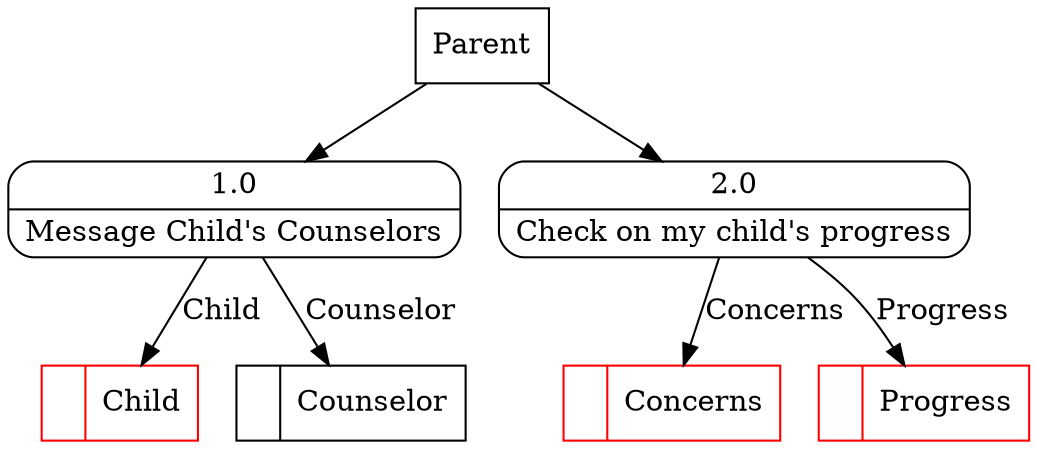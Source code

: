 digraph dfd2{ 
node[shape=record]
200 [label="<f0>  |<f1> Child " color=red];
201 [label="<f0>  |<f1> Counselor " ];
202 [label="Parent" shape=box];
203 [label="{<f0> 1.0|<f1> Message Child's Counselors }" shape=Mrecord];
2 [label="{<f0> 2.0|<f1> Check on my child's progress }" shape=Mrecord];
202 -> 2
1001 [label="<f0>  |<f1> Concerns " color=red];
2 -> 1001 [label="Concerns"]
1003 [label="<f0>  |<f1> Progress " color=red];
2 -> 1003 [label="Progress"]
202 -> 203
203 -> 201 [label="Counselor"]
203 -> 200 [label="Child"]
}